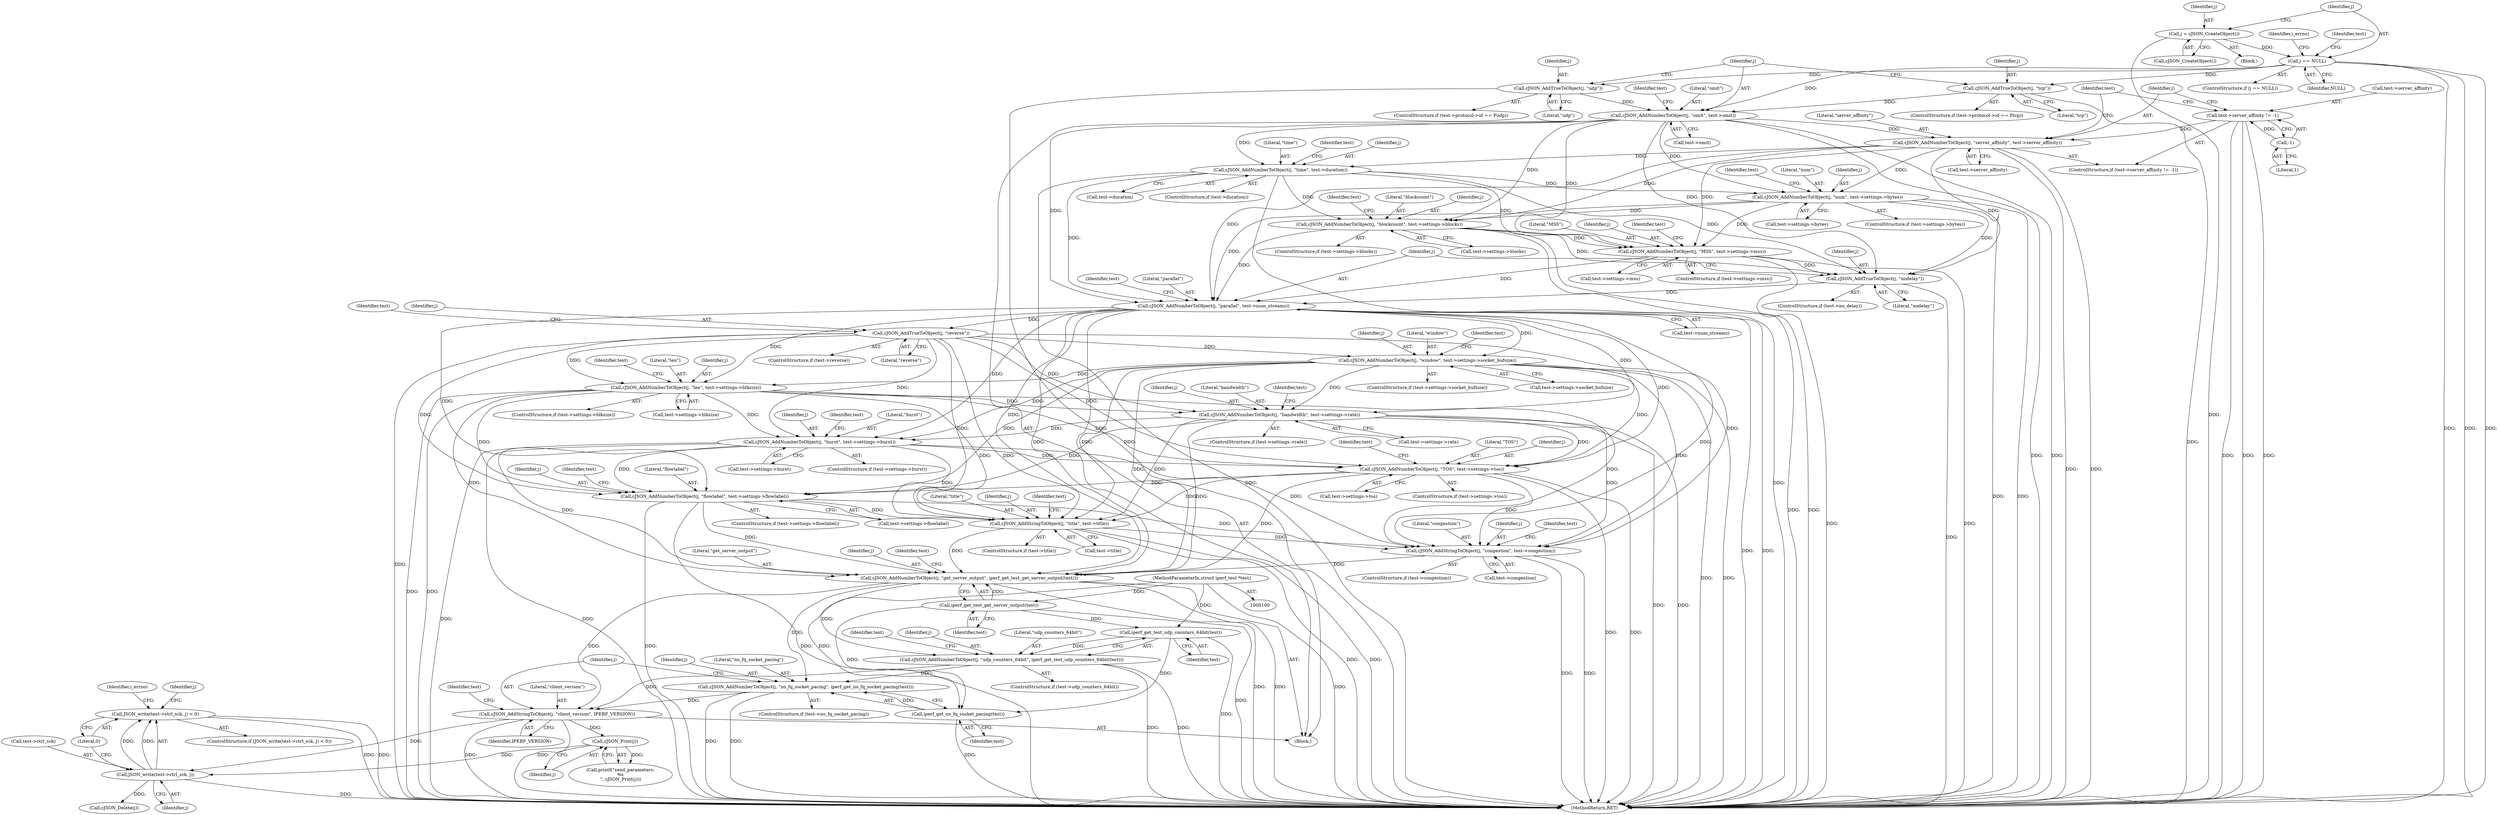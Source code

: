 digraph "0_iperf_91f2fa59e8ed80dfbf400add0164ee0e508e412a_50@API" {
"1000385" [label="(Call,JSON_write(test->ctrl_sck, j) < 0)"];
"1000386" [label="(Call,JSON_write(test->ctrl_sck, j))"];
"1000382" [label="(Call,cJSON_Print(j))"];
"1000371" [label="(Call,cJSON_AddStringToObject(j, \"client_version\", IPERF_VERSION))"];
"1000348" [label="(Call,cJSON_AddNumberToObject(j, \"get_server_output\", iperf_get_test_get_server_output(test)))"];
"1000259" [label="(Call,cJSON_AddNumberToObject(j, \"len\", test->settings->blksize))"];
"1000226" [label="(Call,cJSON_AddNumberToObject(j, \"parallel\", test->num_streams))"];
"1000171" [label="(Call,cJSON_AddNumberToObject(j, \"time\", test->duration))"];
"1000148" [label="(Call,cJSON_AddNumberToObject(j, \"omit\", test->omit))"];
"1000133" [label="(Call,cJSON_AddTrueToObject(j, \"tcp\"))"];
"1000112" [label="(Call,j == NULL)"];
"1000108" [label="(Call,j = cJSON_CreateObject())"];
"1000145" [label="(Call,cJSON_AddTrueToObject(j, \"udp\"))"];
"1000161" [label="(Call,cJSON_AddNumberToObject(j, \"server_affinity\", test->server_affinity))"];
"1000155" [label="(Call,test->server_affinity != -1)"];
"1000159" [label="(Call,-1)"];
"1000183" [label="(Call,cJSON_AddNumberToObject(j, \"num\", test->settings->bytes))"];
"1000211" [label="(Call,cJSON_AddNumberToObject(j, \"MSS\", test->settings->mss))"];
"1000197" [label="(Call,cJSON_AddNumberToObject(j, \"blockcount\", test->settings->blocks))"];
"1000223" [label="(Call,cJSON_AddTrueToObject(j, \"nodelay\"))"];
"1000236" [label="(Call,cJSON_AddTrueToObject(j, \"reverse\"))"];
"1000245" [label="(Call,cJSON_AddNumberToObject(j, \"window\", test->settings->socket_bufsize))"];
"1000315" [label="(Call,cJSON_AddNumberToObject(j, \"flowlabel\", test->settings->flowlabel))"];
"1000273" [label="(Call,cJSON_AddNumberToObject(j, \"bandwidth\", test->settings->rate))"];
"1000301" [label="(Call,cJSON_AddNumberToObject(j, \"TOS\", test->settings->tos))"];
"1000287" [label="(Call,cJSON_AddNumberToObject(j, \"burst\", test->settings->burst))"];
"1000327" [label="(Call,cJSON_AddStringToObject(j, \"title\", test->title))"];
"1000337" [label="(Call,cJSON_AddStringToObject(j, \"congestion\", test->congestion))"];
"1000351" [label="(Call,iperf_get_test_get_server_output(test))"];
"1000101" [label="(MethodParameterIn,struct iperf_test *test)"];
"1000357" [label="(Call,cJSON_AddNumberToObject(j, \"udp_counters_64bit\", iperf_get_test_udp_counters_64bit(test)))"];
"1000360" [label="(Call,iperf_get_test_udp_counters_64bit(test))"];
"1000366" [label="(Call,cJSON_AddNumberToObject(j, \"no_fq_socket_pacing\", iperf_get_no_fq_socket_pacing(test)))"];
"1000369" [label="(Call,iperf_get_no_fq_socket_pacing(test))"];
"1000183" [label="(Call,cJSON_AddNumberToObject(j, \"num\", test->settings->bytes))"];
"1000174" [label="(Call,test->duration)"];
"1000172" [label="(Identifier,j)"];
"1000317" [label="(Literal,\"flowlabel\")"];
"1000309" [label="(ControlStructure,if (test->settings->flowlabel))"];
"1000339" [label="(Literal,\"congestion\")"];
"1000194" [label="(Identifier,test)"];
"1000387" [label="(Call,test->ctrl_sck)"];
"1000369" [label="(Call,iperf_get_no_fq_socket_pacing(test))"];
"1000246" [label="(Identifier,j)"];
"1000146" [label="(Identifier,j)"];
"1000290" [label="(Call,test->settings->burst)"];
"1000108" [label="(Call,j = cJSON_CreateObject())"];
"1000361" [label="(Identifier,test)"];
"1000404" [label="(MethodReturn,RET)"];
"1000156" [label="(Call,test->server_affinity)"];
"1000386" [label="(Call,JSON_write(test->ctrl_sck, j))"];
"1000353" [label="(ControlStructure,if (test->udp_counters_64bit))"];
"1000151" [label="(Call,test->omit)"];
"1000111" [label="(ControlStructure,if (j == NULL))"];
"1000110" [label="(Call,cJSON_CreateObject())"];
"1000287" [label="(Call,cJSON_AddNumberToObject(j, \"burst\", test->settings->burst))"];
"1000259" [label="(Call,cJSON_AddNumberToObject(j, \"len\", test->settings->blksize))"];
"1000213" [label="(Literal,\"MSS\")"];
"1000208" [label="(Identifier,test)"];
"1000239" [label="(ControlStructure,if (test->settings->socket_bufsize))"];
"1000247" [label="(Literal,\"window\")"];
"1000371" [label="(Call,cJSON_AddStringToObject(j, \"client_version\", IPERF_VERSION))"];
"1000224" [label="(Identifier,j)"];
"1000161" [label="(Call,cJSON_AddNumberToObject(j, \"server_affinity\", test->server_affinity))"];
"1000186" [label="(Call,test->settings->bytes)"];
"1000304" [label="(Call,test->settings->tos)"];
"1000352" [label="(Identifier,test)"];
"1000117" [label="(Identifier,i_errno)"];
"1000148" [label="(Call,cJSON_AddNumberToObject(j, \"omit\", test->omit))"];
"1000359" [label="(Literal,\"udp_counters_64bit\")"];
"1000267" [label="(ControlStructure,if (test->settings->rate))"];
"1000368" [label="(Literal,\"no_fq_socket_pacing\")"];
"1000145" [label="(Call,cJSON_AddTrueToObject(j, \"udp\"))"];
"1000367" [label="(Identifier,j)"];
"1000101" [label="(MethodParameterIn,struct iperf_test *test)"];
"1000391" [label="(Literal,0)"];
"1000274" [label="(Identifier,j)"];
"1000124" [label="(Block,)"];
"1000360" [label="(Call,iperf_get_test_udp_counters_64bit(test))"];
"1000295" [label="(ControlStructure,if (test->settings->tos))"];
"1000199" [label="(Literal,\"blockcount\")"];
"1000212" [label="(Identifier,j)"];
"1000400" [label="(Call,cJSON_Delete(j))"];
"1000384" [label="(ControlStructure,if (JSON_write(test->ctrl_sck, j) < 0))"];
"1000200" [label="(Call,test->settings->blocks)"];
"1000281" [label="(ControlStructure,if (test->settings->burst))"];
"1000197" [label="(Call,cJSON_AddNumberToObject(j, \"blockcount\", test->settings->blocks))"];
"1000312" [label="(Identifier,test)"];
"1000380" [label="(Call,printf(\"send_parameters:\n%s\n\", cJSON_Print(j)))"];
"1000171" [label="(Call,cJSON_AddNumberToObject(j, \"time\", test->duration))"];
"1000162" [label="(Identifier,j)"];
"1000237" [label="(Identifier,j)"];
"1000137" [label="(ControlStructure,if (test->protocol->id == Pudp))"];
"1000223" [label="(Call,cJSON_AddTrueToObject(j, \"nodelay\"))"];
"1000125" [label="(ControlStructure,if (test->protocol->id == Ptcp))"];
"1000390" [label="(Identifier,j)"];
"1000351" [label="(Call,iperf_get_test_get_server_output(test))"];
"1000229" [label="(Call,test->num_streams)"];
"1000366" [label="(Call,cJSON_AddNumberToObject(j, \"no_fq_socket_pacing\", iperf_get_no_fq_socket_pacing(test)))"];
"1000303" [label="(Literal,\"TOS\")"];
"1000276" [label="(Call,test->settings->rate)"];
"1000323" [label="(ControlStructure,if (test->title))"];
"1000374" [label="(Identifier,IPERF_VERSION)"];
"1000273" [label="(Call,cJSON_AddNumberToObject(j, \"bandwidth\", test->settings->rate))"];
"1000275" [label="(Literal,\"bandwidth\")"];
"1000109" [label="(Identifier,j)"];
"1000302" [label="(Identifier,j)"];
"1000315" [label="(Call,cJSON_AddNumberToObject(j, \"flowlabel\", test->settings->flowlabel))"];
"1000394" [label="(Identifier,i_errno)"];
"1000169" [label="(Identifier,test)"];
"1000221" [label="(Identifier,test)"];
"1000377" [label="(Identifier,test)"];
"1000185" [label="(Literal,\"num\")"];
"1000338" [label="(Identifier,j)"];
"1000289" [label="(Literal,\"burst\")"];
"1000373" [label="(Literal,\"client_version\")"];
"1000205" [label="(ControlStructure,if (test->settings->mss))"];
"1000147" [label="(Literal,\"udp\")"];
"1000177" [label="(ControlStructure,if (test->settings->bytes))"];
"1000219" [label="(ControlStructure,if (test->no_delay))"];
"1000327" [label="(Call,cJSON_AddStringToObject(j, \"title\", test->title))"];
"1000318" [label="(Call,test->settings->flowlabel)"];
"1000149" [label="(Identifier,j)"];
"1000155" [label="(Call,test->server_affinity != -1)"];
"1000329" [label="(Literal,\"title\")"];
"1000191" [label="(ControlStructure,if (test->settings->blocks))"];
"1000102" [label="(Block,)"];
"1000316" [label="(Identifier,j)"];
"1000135" [label="(Literal,\"tcp\")"];
"1000253" [label="(ControlStructure,if (test->settings->blksize))"];
"1000133" [label="(Call,cJSON_AddTrueToObject(j, \"tcp\"))"];
"1000245" [label="(Call,cJSON_AddNumberToObject(j, \"window\", test->settings->socket_bufsize))"];
"1000288" [label="(Identifier,j)"];
"1000357" [label="(Call,cJSON_AddNumberToObject(j, \"udp_counters_64bit\", iperf_get_test_udp_counters_64bit(test)))"];
"1000159" [label="(Call,-1)"];
"1000328" [label="(Identifier,j)"];
"1000350" [label="(Literal,\"get_server_output\")"];
"1000157" [label="(Identifier,test)"];
"1000330" [label="(Call,test->title)"];
"1000232" [label="(ControlStructure,if (test->reverse))"];
"1000270" [label="(Identifier,test)"];
"1000236" [label="(Call,cJSON_AddTrueToObject(j, \"reverse\"))"];
"1000154" [label="(ControlStructure,if (test->server_affinity != -1))"];
"1000112" [label="(Call,j == NULL)"];
"1000225" [label="(Literal,\"nodelay\")"];
"1000349" [label="(Identifier,j)"];
"1000298" [label="(Identifier,test)"];
"1000198" [label="(Identifier,j)"];
"1000325" [label="(Identifier,test)"];
"1000163" [label="(Literal,\"server_affinity\")"];
"1000382" [label="(Call,cJSON_Print(j))"];
"1000113" [label="(Identifier,j)"];
"1000227" [label="(Identifier,j)"];
"1000401" [label="(Identifier,j)"];
"1000355" [label="(Identifier,test)"];
"1000333" [label="(ControlStructure,if (test->congestion))"];
"1000211" [label="(Call,cJSON_AddNumberToObject(j, \"MSS\", test->settings->mss))"];
"1000262" [label="(Call,test->settings->blksize)"];
"1000256" [label="(Identifier,test)"];
"1000364" [label="(Identifier,test)"];
"1000234" [label="(Identifier,test)"];
"1000150" [label="(Literal,\"omit\")"];
"1000372" [label="(Identifier,j)"];
"1000383" [label="(Identifier,j)"];
"1000238" [label="(Literal,\"reverse\")"];
"1000370" [label="(Identifier,test)"];
"1000226" [label="(Call,cJSON_AddNumberToObject(j, \"parallel\", test->num_streams))"];
"1000214" [label="(Call,test->settings->mss)"];
"1000348" [label="(Call,cJSON_AddNumberToObject(j, \"get_server_output\", iperf_get_test_get_server_output(test)))"];
"1000261" [label="(Literal,\"len\")"];
"1000340" [label="(Call,test->congestion)"];
"1000134" [label="(Identifier,j)"];
"1000242" [label="(Identifier,test)"];
"1000284" [label="(Identifier,test)"];
"1000362" [label="(ControlStructure,if (test->no_fq_socket_pacing))"];
"1000301" [label="(Call,cJSON_AddNumberToObject(j, \"TOS\", test->settings->tos))"];
"1000337" [label="(Call,cJSON_AddStringToObject(j, \"congestion\", test->congestion))"];
"1000114" [label="(Identifier,NULL)"];
"1000385" [label="(Call,JSON_write(test->ctrl_sck, j) < 0)"];
"1000173" [label="(Literal,\"time\")"];
"1000335" [label="(Identifier,test)"];
"1000358" [label="(Identifier,j)"];
"1000164" [label="(Call,test->server_affinity)"];
"1000260" [label="(Identifier,j)"];
"1000129" [label="(Identifier,test)"];
"1000345" [label="(Identifier,test)"];
"1000180" [label="(Identifier,test)"];
"1000248" [label="(Call,test->settings->socket_bufsize)"];
"1000160" [label="(Literal,1)"];
"1000167" [label="(ControlStructure,if (test->duration))"];
"1000228" [label="(Literal,\"parallel\")"];
"1000184" [label="(Identifier,j)"];
"1000385" -> "1000384"  [label="AST: "];
"1000385" -> "1000391"  [label="CFG: "];
"1000386" -> "1000385"  [label="AST: "];
"1000391" -> "1000385"  [label="AST: "];
"1000394" -> "1000385"  [label="CFG: "];
"1000401" -> "1000385"  [label="CFG: "];
"1000385" -> "1000404"  [label="DDG: "];
"1000385" -> "1000404"  [label="DDG: "];
"1000386" -> "1000385"  [label="DDG: "];
"1000386" -> "1000385"  [label="DDG: "];
"1000386" -> "1000390"  [label="CFG: "];
"1000387" -> "1000386"  [label="AST: "];
"1000390" -> "1000386"  [label="AST: "];
"1000391" -> "1000386"  [label="CFG: "];
"1000386" -> "1000404"  [label="DDG: "];
"1000382" -> "1000386"  [label="DDG: "];
"1000371" -> "1000386"  [label="DDG: "];
"1000386" -> "1000400"  [label="DDG: "];
"1000382" -> "1000380"  [label="AST: "];
"1000382" -> "1000383"  [label="CFG: "];
"1000383" -> "1000382"  [label="AST: "];
"1000380" -> "1000382"  [label="CFG: "];
"1000382" -> "1000380"  [label="DDG: "];
"1000371" -> "1000382"  [label="DDG: "];
"1000371" -> "1000124"  [label="AST: "];
"1000371" -> "1000374"  [label="CFG: "];
"1000372" -> "1000371"  [label="AST: "];
"1000373" -> "1000371"  [label="AST: "];
"1000374" -> "1000371"  [label="AST: "];
"1000377" -> "1000371"  [label="CFG: "];
"1000371" -> "1000404"  [label="DDG: "];
"1000371" -> "1000404"  [label="DDG: "];
"1000348" -> "1000371"  [label="DDG: "];
"1000357" -> "1000371"  [label="DDG: "];
"1000366" -> "1000371"  [label="DDG: "];
"1000348" -> "1000124"  [label="AST: "];
"1000348" -> "1000351"  [label="CFG: "];
"1000349" -> "1000348"  [label="AST: "];
"1000350" -> "1000348"  [label="AST: "];
"1000351" -> "1000348"  [label="AST: "];
"1000355" -> "1000348"  [label="CFG: "];
"1000348" -> "1000404"  [label="DDG: "];
"1000348" -> "1000404"  [label="DDG: "];
"1000259" -> "1000348"  [label="DDG: "];
"1000226" -> "1000348"  [label="DDG: "];
"1000236" -> "1000348"  [label="DDG: "];
"1000315" -> "1000348"  [label="DDG: "];
"1000327" -> "1000348"  [label="DDG: "];
"1000301" -> "1000348"  [label="DDG: "];
"1000287" -> "1000348"  [label="DDG: "];
"1000245" -> "1000348"  [label="DDG: "];
"1000273" -> "1000348"  [label="DDG: "];
"1000337" -> "1000348"  [label="DDG: "];
"1000351" -> "1000348"  [label="DDG: "];
"1000348" -> "1000357"  [label="DDG: "];
"1000348" -> "1000366"  [label="DDG: "];
"1000259" -> "1000253"  [label="AST: "];
"1000259" -> "1000262"  [label="CFG: "];
"1000260" -> "1000259"  [label="AST: "];
"1000261" -> "1000259"  [label="AST: "];
"1000262" -> "1000259"  [label="AST: "];
"1000270" -> "1000259"  [label="CFG: "];
"1000259" -> "1000404"  [label="DDG: "];
"1000259" -> "1000404"  [label="DDG: "];
"1000226" -> "1000259"  [label="DDG: "];
"1000236" -> "1000259"  [label="DDG: "];
"1000245" -> "1000259"  [label="DDG: "];
"1000259" -> "1000273"  [label="DDG: "];
"1000259" -> "1000287"  [label="DDG: "];
"1000259" -> "1000301"  [label="DDG: "];
"1000259" -> "1000315"  [label="DDG: "];
"1000259" -> "1000327"  [label="DDG: "];
"1000259" -> "1000337"  [label="DDG: "];
"1000226" -> "1000124"  [label="AST: "];
"1000226" -> "1000229"  [label="CFG: "];
"1000227" -> "1000226"  [label="AST: "];
"1000228" -> "1000226"  [label="AST: "];
"1000229" -> "1000226"  [label="AST: "];
"1000234" -> "1000226"  [label="CFG: "];
"1000226" -> "1000404"  [label="DDG: "];
"1000226" -> "1000404"  [label="DDG: "];
"1000171" -> "1000226"  [label="DDG: "];
"1000183" -> "1000226"  [label="DDG: "];
"1000148" -> "1000226"  [label="DDG: "];
"1000211" -> "1000226"  [label="DDG: "];
"1000161" -> "1000226"  [label="DDG: "];
"1000223" -> "1000226"  [label="DDG: "];
"1000197" -> "1000226"  [label="DDG: "];
"1000226" -> "1000236"  [label="DDG: "];
"1000226" -> "1000245"  [label="DDG: "];
"1000226" -> "1000273"  [label="DDG: "];
"1000226" -> "1000287"  [label="DDG: "];
"1000226" -> "1000301"  [label="DDG: "];
"1000226" -> "1000315"  [label="DDG: "];
"1000226" -> "1000327"  [label="DDG: "];
"1000226" -> "1000337"  [label="DDG: "];
"1000171" -> "1000167"  [label="AST: "];
"1000171" -> "1000174"  [label="CFG: "];
"1000172" -> "1000171"  [label="AST: "];
"1000173" -> "1000171"  [label="AST: "];
"1000174" -> "1000171"  [label="AST: "];
"1000180" -> "1000171"  [label="CFG: "];
"1000171" -> "1000404"  [label="DDG: "];
"1000171" -> "1000404"  [label="DDG: "];
"1000148" -> "1000171"  [label="DDG: "];
"1000161" -> "1000171"  [label="DDG: "];
"1000171" -> "1000183"  [label="DDG: "];
"1000171" -> "1000197"  [label="DDG: "];
"1000171" -> "1000211"  [label="DDG: "];
"1000171" -> "1000223"  [label="DDG: "];
"1000148" -> "1000124"  [label="AST: "];
"1000148" -> "1000151"  [label="CFG: "];
"1000149" -> "1000148"  [label="AST: "];
"1000150" -> "1000148"  [label="AST: "];
"1000151" -> "1000148"  [label="AST: "];
"1000157" -> "1000148"  [label="CFG: "];
"1000148" -> "1000404"  [label="DDG: "];
"1000148" -> "1000404"  [label="DDG: "];
"1000133" -> "1000148"  [label="DDG: "];
"1000112" -> "1000148"  [label="DDG: "];
"1000145" -> "1000148"  [label="DDG: "];
"1000148" -> "1000161"  [label="DDG: "];
"1000148" -> "1000183"  [label="DDG: "];
"1000148" -> "1000197"  [label="DDG: "];
"1000148" -> "1000211"  [label="DDG: "];
"1000148" -> "1000223"  [label="DDG: "];
"1000133" -> "1000125"  [label="AST: "];
"1000133" -> "1000135"  [label="CFG: "];
"1000134" -> "1000133"  [label="AST: "];
"1000135" -> "1000133"  [label="AST: "];
"1000149" -> "1000133"  [label="CFG: "];
"1000133" -> "1000404"  [label="DDG: "];
"1000112" -> "1000133"  [label="DDG: "];
"1000112" -> "1000111"  [label="AST: "];
"1000112" -> "1000114"  [label="CFG: "];
"1000113" -> "1000112"  [label="AST: "];
"1000114" -> "1000112"  [label="AST: "];
"1000117" -> "1000112"  [label="CFG: "];
"1000129" -> "1000112"  [label="CFG: "];
"1000112" -> "1000404"  [label="DDG: "];
"1000112" -> "1000404"  [label="DDG: "];
"1000112" -> "1000404"  [label="DDG: "];
"1000108" -> "1000112"  [label="DDG: "];
"1000112" -> "1000145"  [label="DDG: "];
"1000108" -> "1000102"  [label="AST: "];
"1000108" -> "1000110"  [label="CFG: "];
"1000109" -> "1000108"  [label="AST: "];
"1000110" -> "1000108"  [label="AST: "];
"1000113" -> "1000108"  [label="CFG: "];
"1000108" -> "1000404"  [label="DDG: "];
"1000145" -> "1000137"  [label="AST: "];
"1000145" -> "1000147"  [label="CFG: "];
"1000146" -> "1000145"  [label="AST: "];
"1000147" -> "1000145"  [label="AST: "];
"1000149" -> "1000145"  [label="CFG: "];
"1000145" -> "1000404"  [label="DDG: "];
"1000161" -> "1000154"  [label="AST: "];
"1000161" -> "1000164"  [label="CFG: "];
"1000162" -> "1000161"  [label="AST: "];
"1000163" -> "1000161"  [label="AST: "];
"1000164" -> "1000161"  [label="AST: "];
"1000169" -> "1000161"  [label="CFG: "];
"1000161" -> "1000404"  [label="DDG: "];
"1000161" -> "1000404"  [label="DDG: "];
"1000155" -> "1000161"  [label="DDG: "];
"1000161" -> "1000183"  [label="DDG: "];
"1000161" -> "1000197"  [label="DDG: "];
"1000161" -> "1000211"  [label="DDG: "];
"1000161" -> "1000223"  [label="DDG: "];
"1000155" -> "1000154"  [label="AST: "];
"1000155" -> "1000159"  [label="CFG: "];
"1000156" -> "1000155"  [label="AST: "];
"1000159" -> "1000155"  [label="AST: "];
"1000162" -> "1000155"  [label="CFG: "];
"1000169" -> "1000155"  [label="CFG: "];
"1000155" -> "1000404"  [label="DDG: "];
"1000155" -> "1000404"  [label="DDG: "];
"1000155" -> "1000404"  [label="DDG: "];
"1000159" -> "1000155"  [label="DDG: "];
"1000159" -> "1000160"  [label="CFG: "];
"1000160" -> "1000159"  [label="AST: "];
"1000183" -> "1000177"  [label="AST: "];
"1000183" -> "1000186"  [label="CFG: "];
"1000184" -> "1000183"  [label="AST: "];
"1000185" -> "1000183"  [label="AST: "];
"1000186" -> "1000183"  [label="AST: "];
"1000194" -> "1000183"  [label="CFG: "];
"1000183" -> "1000404"  [label="DDG: "];
"1000183" -> "1000404"  [label="DDG: "];
"1000183" -> "1000197"  [label="DDG: "];
"1000183" -> "1000211"  [label="DDG: "];
"1000183" -> "1000223"  [label="DDG: "];
"1000211" -> "1000205"  [label="AST: "];
"1000211" -> "1000214"  [label="CFG: "];
"1000212" -> "1000211"  [label="AST: "];
"1000213" -> "1000211"  [label="AST: "];
"1000214" -> "1000211"  [label="AST: "];
"1000221" -> "1000211"  [label="CFG: "];
"1000211" -> "1000404"  [label="DDG: "];
"1000211" -> "1000404"  [label="DDG: "];
"1000197" -> "1000211"  [label="DDG: "];
"1000211" -> "1000223"  [label="DDG: "];
"1000197" -> "1000191"  [label="AST: "];
"1000197" -> "1000200"  [label="CFG: "];
"1000198" -> "1000197"  [label="AST: "];
"1000199" -> "1000197"  [label="AST: "];
"1000200" -> "1000197"  [label="AST: "];
"1000208" -> "1000197"  [label="CFG: "];
"1000197" -> "1000404"  [label="DDG: "];
"1000197" -> "1000404"  [label="DDG: "];
"1000197" -> "1000223"  [label="DDG: "];
"1000223" -> "1000219"  [label="AST: "];
"1000223" -> "1000225"  [label="CFG: "];
"1000224" -> "1000223"  [label="AST: "];
"1000225" -> "1000223"  [label="AST: "];
"1000227" -> "1000223"  [label="CFG: "];
"1000223" -> "1000404"  [label="DDG: "];
"1000236" -> "1000232"  [label="AST: "];
"1000236" -> "1000238"  [label="CFG: "];
"1000237" -> "1000236"  [label="AST: "];
"1000238" -> "1000236"  [label="AST: "];
"1000242" -> "1000236"  [label="CFG: "];
"1000236" -> "1000404"  [label="DDG: "];
"1000236" -> "1000245"  [label="DDG: "];
"1000236" -> "1000273"  [label="DDG: "];
"1000236" -> "1000287"  [label="DDG: "];
"1000236" -> "1000301"  [label="DDG: "];
"1000236" -> "1000315"  [label="DDG: "];
"1000236" -> "1000327"  [label="DDG: "];
"1000236" -> "1000337"  [label="DDG: "];
"1000245" -> "1000239"  [label="AST: "];
"1000245" -> "1000248"  [label="CFG: "];
"1000246" -> "1000245"  [label="AST: "];
"1000247" -> "1000245"  [label="AST: "];
"1000248" -> "1000245"  [label="AST: "];
"1000256" -> "1000245"  [label="CFG: "];
"1000245" -> "1000404"  [label="DDG: "];
"1000245" -> "1000404"  [label="DDG: "];
"1000245" -> "1000273"  [label="DDG: "];
"1000245" -> "1000287"  [label="DDG: "];
"1000245" -> "1000301"  [label="DDG: "];
"1000245" -> "1000315"  [label="DDG: "];
"1000245" -> "1000327"  [label="DDG: "];
"1000245" -> "1000337"  [label="DDG: "];
"1000315" -> "1000309"  [label="AST: "];
"1000315" -> "1000318"  [label="CFG: "];
"1000316" -> "1000315"  [label="AST: "];
"1000317" -> "1000315"  [label="AST: "];
"1000318" -> "1000315"  [label="AST: "];
"1000325" -> "1000315"  [label="CFG: "];
"1000315" -> "1000404"  [label="DDG: "];
"1000315" -> "1000404"  [label="DDG: "];
"1000273" -> "1000315"  [label="DDG: "];
"1000301" -> "1000315"  [label="DDG: "];
"1000287" -> "1000315"  [label="DDG: "];
"1000315" -> "1000327"  [label="DDG: "];
"1000315" -> "1000337"  [label="DDG: "];
"1000273" -> "1000267"  [label="AST: "];
"1000273" -> "1000276"  [label="CFG: "];
"1000274" -> "1000273"  [label="AST: "];
"1000275" -> "1000273"  [label="AST: "];
"1000276" -> "1000273"  [label="AST: "];
"1000284" -> "1000273"  [label="CFG: "];
"1000273" -> "1000404"  [label="DDG: "];
"1000273" -> "1000404"  [label="DDG: "];
"1000273" -> "1000287"  [label="DDG: "];
"1000273" -> "1000301"  [label="DDG: "];
"1000273" -> "1000327"  [label="DDG: "];
"1000273" -> "1000337"  [label="DDG: "];
"1000301" -> "1000295"  [label="AST: "];
"1000301" -> "1000304"  [label="CFG: "];
"1000302" -> "1000301"  [label="AST: "];
"1000303" -> "1000301"  [label="AST: "];
"1000304" -> "1000301"  [label="AST: "];
"1000312" -> "1000301"  [label="CFG: "];
"1000301" -> "1000404"  [label="DDG: "];
"1000301" -> "1000404"  [label="DDG: "];
"1000287" -> "1000301"  [label="DDG: "];
"1000301" -> "1000327"  [label="DDG: "];
"1000301" -> "1000337"  [label="DDG: "];
"1000287" -> "1000281"  [label="AST: "];
"1000287" -> "1000290"  [label="CFG: "];
"1000288" -> "1000287"  [label="AST: "];
"1000289" -> "1000287"  [label="AST: "];
"1000290" -> "1000287"  [label="AST: "];
"1000298" -> "1000287"  [label="CFG: "];
"1000287" -> "1000404"  [label="DDG: "];
"1000287" -> "1000404"  [label="DDG: "];
"1000287" -> "1000327"  [label="DDG: "];
"1000287" -> "1000337"  [label="DDG: "];
"1000327" -> "1000323"  [label="AST: "];
"1000327" -> "1000330"  [label="CFG: "];
"1000328" -> "1000327"  [label="AST: "];
"1000329" -> "1000327"  [label="AST: "];
"1000330" -> "1000327"  [label="AST: "];
"1000335" -> "1000327"  [label="CFG: "];
"1000327" -> "1000404"  [label="DDG: "];
"1000327" -> "1000404"  [label="DDG: "];
"1000327" -> "1000337"  [label="DDG: "];
"1000337" -> "1000333"  [label="AST: "];
"1000337" -> "1000340"  [label="CFG: "];
"1000338" -> "1000337"  [label="AST: "];
"1000339" -> "1000337"  [label="AST: "];
"1000340" -> "1000337"  [label="AST: "];
"1000345" -> "1000337"  [label="CFG: "];
"1000337" -> "1000404"  [label="DDG: "];
"1000337" -> "1000404"  [label="DDG: "];
"1000351" -> "1000352"  [label="CFG: "];
"1000352" -> "1000351"  [label="AST: "];
"1000351" -> "1000404"  [label="DDG: "];
"1000101" -> "1000351"  [label="DDG: "];
"1000351" -> "1000360"  [label="DDG: "];
"1000351" -> "1000369"  [label="DDG: "];
"1000101" -> "1000100"  [label="AST: "];
"1000101" -> "1000404"  [label="DDG: "];
"1000101" -> "1000360"  [label="DDG: "];
"1000101" -> "1000369"  [label="DDG: "];
"1000357" -> "1000353"  [label="AST: "];
"1000357" -> "1000360"  [label="CFG: "];
"1000358" -> "1000357"  [label="AST: "];
"1000359" -> "1000357"  [label="AST: "];
"1000360" -> "1000357"  [label="AST: "];
"1000364" -> "1000357"  [label="CFG: "];
"1000357" -> "1000404"  [label="DDG: "];
"1000357" -> "1000404"  [label="DDG: "];
"1000360" -> "1000357"  [label="DDG: "];
"1000357" -> "1000366"  [label="DDG: "];
"1000360" -> "1000361"  [label="CFG: "];
"1000361" -> "1000360"  [label="AST: "];
"1000360" -> "1000404"  [label="DDG: "];
"1000360" -> "1000369"  [label="DDG: "];
"1000366" -> "1000362"  [label="AST: "];
"1000366" -> "1000369"  [label="CFG: "];
"1000367" -> "1000366"  [label="AST: "];
"1000368" -> "1000366"  [label="AST: "];
"1000369" -> "1000366"  [label="AST: "];
"1000372" -> "1000366"  [label="CFG: "];
"1000366" -> "1000404"  [label="DDG: "];
"1000366" -> "1000404"  [label="DDG: "];
"1000369" -> "1000366"  [label="DDG: "];
"1000369" -> "1000370"  [label="CFG: "];
"1000370" -> "1000369"  [label="AST: "];
"1000369" -> "1000404"  [label="DDG: "];
}
